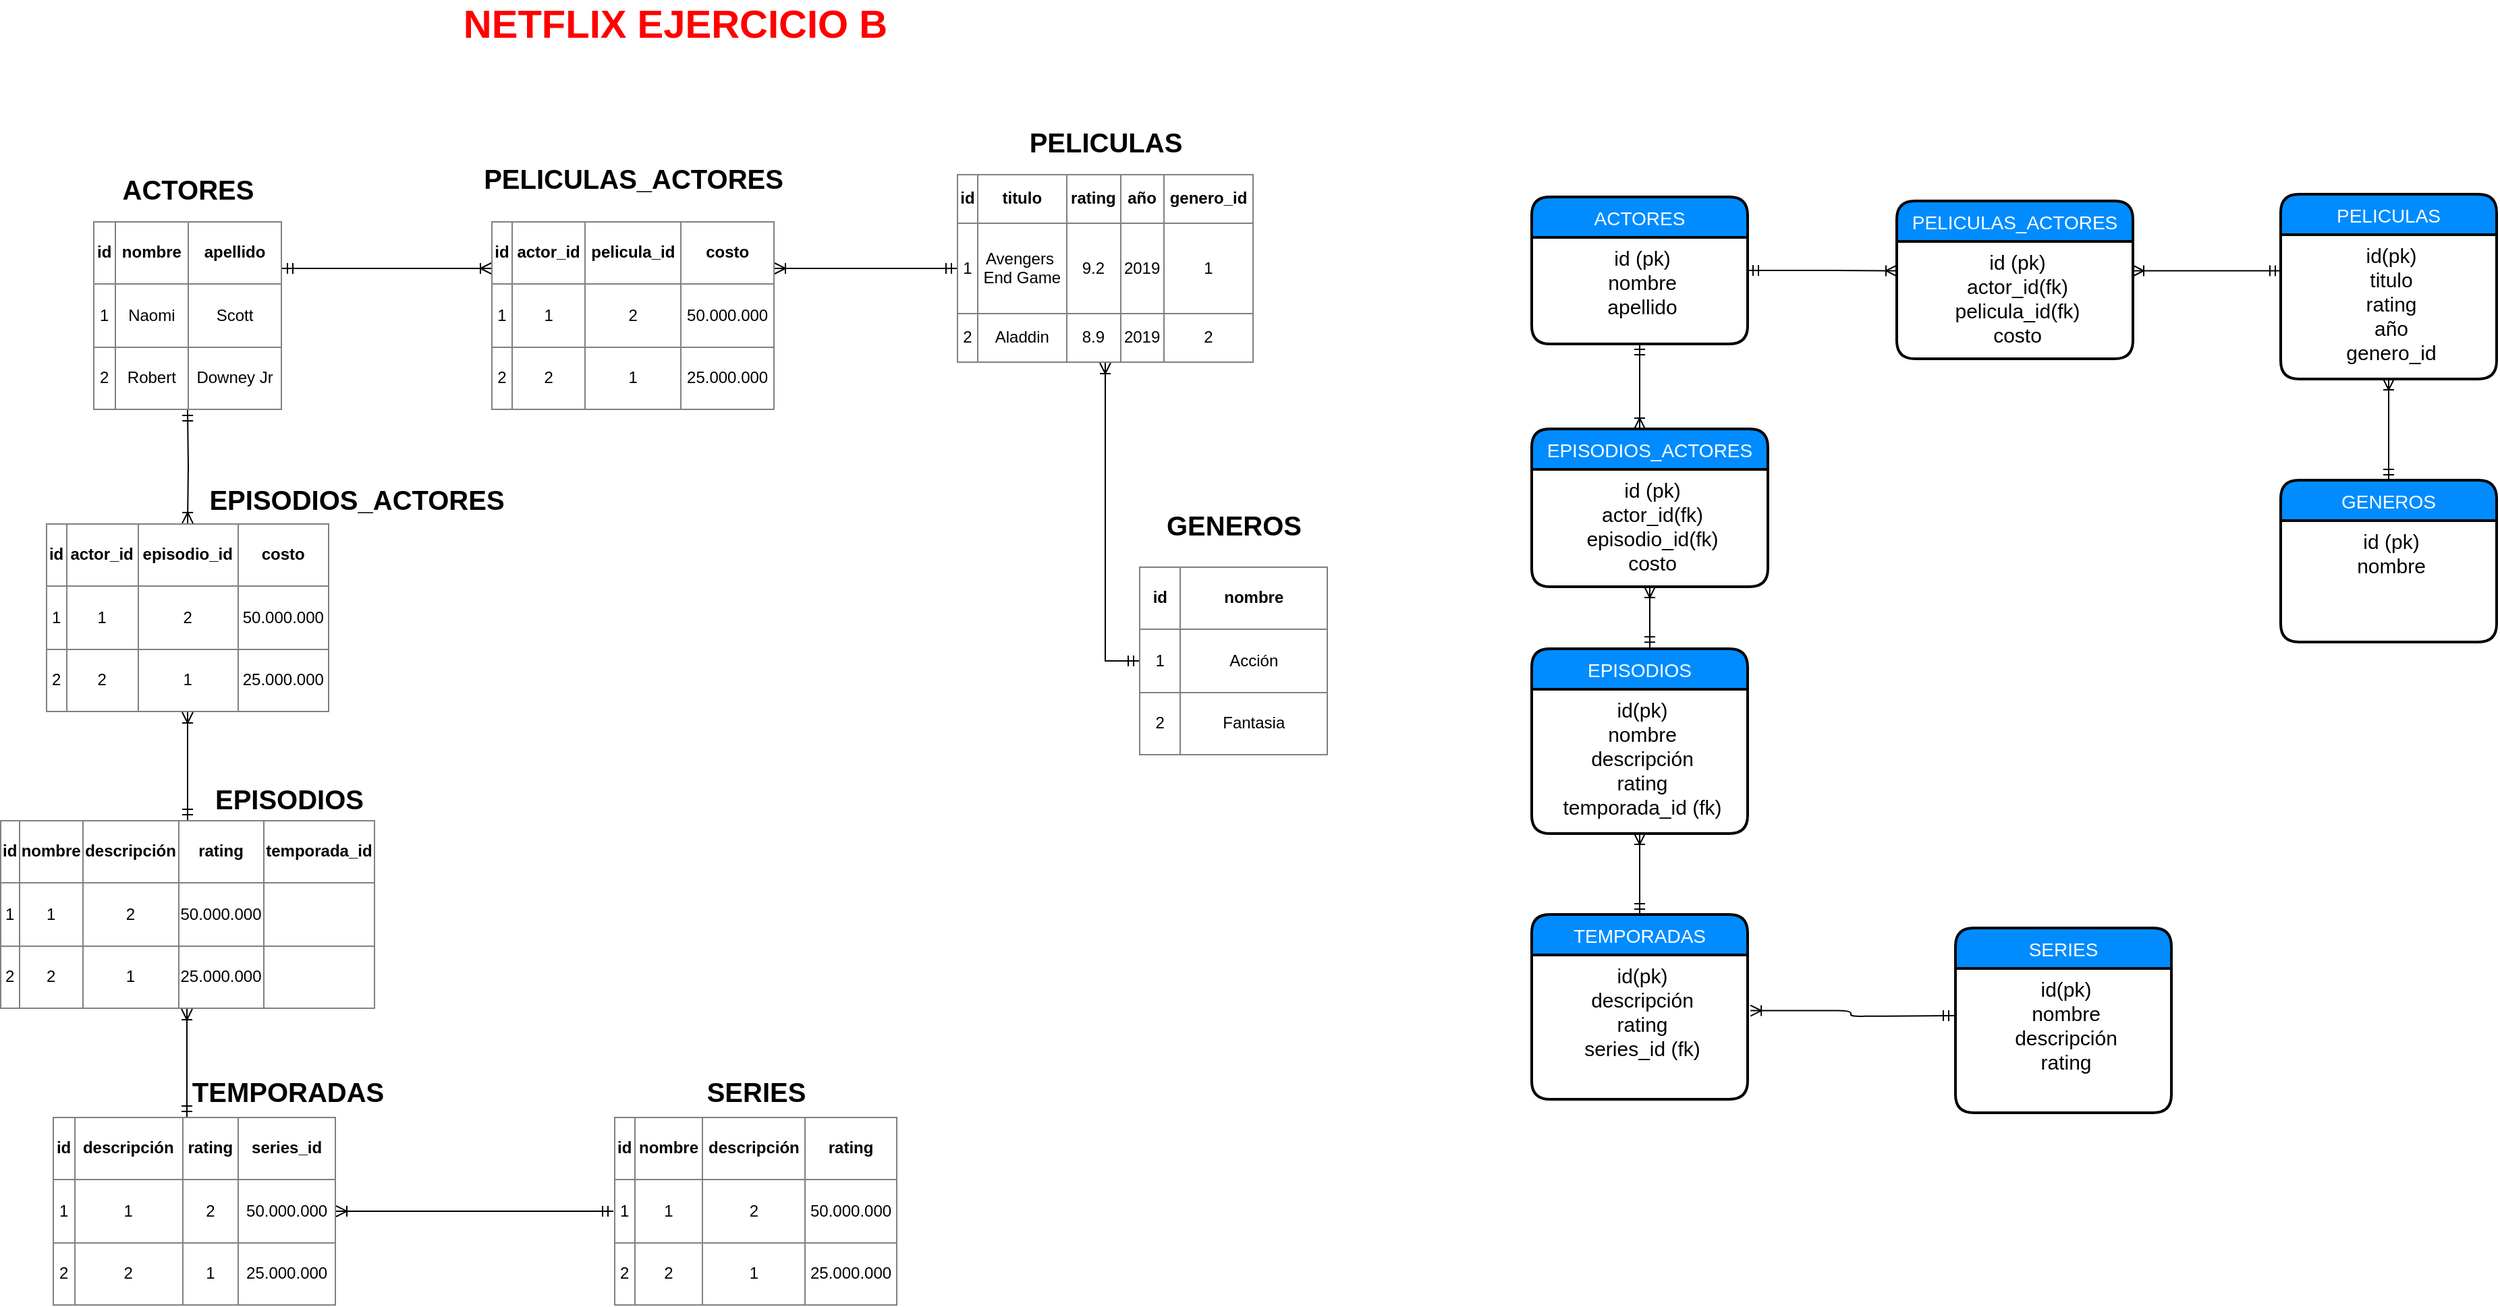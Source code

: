 <mxfile version="13.3.6" type="device"><diagram id="R5pfA701NaSD8N2ByGOf" name="Page-1"><mxGraphModel dx="2398" dy="393" grid="1" gridSize="10" guides="1" tooltips="1" connect="1" arrows="1" fold="1" page="1" pageScale="1" pageWidth="827" pageHeight="1169" math="0" shadow="0"><root><mxCell id="0"/><mxCell id="1" parent="0"/><mxCell id="119IcOjmTgw26iHcHYF6-125" style="edgeStyle=orthogonalEdgeStyle;rounded=0;orthogonalLoop=1;jettySize=auto;html=1;exitX=0;exitY=0.5;exitDx=0;exitDy=0;entryX=0.5;entryY=1;entryDx=0;entryDy=0;startArrow=ERmandOne;startFill=0;endArrow=ERoneToMany;endFill=0;fontColor=#FF0000;" parent="1" source="119IcOjmTgw26iHcHYF6-126" target="119IcOjmTgw26iHcHYF6-133" edge="1"><mxGeometry relative="1" as="geometry"/></mxCell><mxCell id="119IcOjmTgw26iHcHYF6-126" value="&lt;table border=&quot;1&quot; width=&quot;100%&quot; style=&quot;width: 100% ; height: 100% ; border-collapse: collapse&quot;&gt;&lt;tbody&gt;&lt;tr&gt;&lt;td align=&quot;center&quot;&gt;&lt;b&gt;id&lt;/b&gt;&lt;/td&gt;&lt;td align=&quot;center&quot;&gt;&lt;b&gt;nombre&lt;/b&gt;&lt;/td&gt;&lt;/tr&gt;&lt;tr&gt;&lt;td align=&quot;center&quot;&gt;1&lt;/td&gt;&lt;td align=&quot;center&quot;&gt;Acción&lt;/td&gt;&lt;/tr&gt;&lt;tr&gt;&lt;td align=&quot;center&quot;&gt;2&lt;/td&gt;&lt;td align=&quot;center&quot;&gt;Fantasia&lt;/td&gt;&lt;/tr&gt;&lt;/tbody&gt;&lt;/table&gt;" style="text;html=1;overflow=fill;rounded=0;glass=0;comic=0;shadow=0;" parent="1" vertex="1"><mxGeometry x="-515" y="1222" width="140" height="140" as="geometry"/></mxCell><mxCell id="119IcOjmTgw26iHcHYF6-127" value="GENEROS" style="text;html=1;resizable=0;points=[];autosize=1;align=center;verticalAlign=top;spacingTop=-4;fontStyle=1;fontSize=20;" parent="1" vertex="1"><mxGeometry x="-505" y="1177" width="120" height="30" as="geometry"/></mxCell><mxCell id="119IcOjmTgw26iHcHYF6-128" style="edgeStyle=orthogonalEdgeStyle;rounded=0;orthogonalLoop=1;jettySize=auto;html=1;exitX=1;exitY=0.25;exitDx=0;exitDy=0;entryX=0;entryY=0.25;entryDx=0;entryDy=0;startArrow=ERmandOne;startFill=0;endArrow=ERoneToMany;endFill=0;fontColor=#FF0000;" parent="1" source="119IcOjmTgw26iHcHYF6-130" target="119IcOjmTgw26iHcHYF6-135" edge="1"><mxGeometry relative="1" as="geometry"/></mxCell><mxCell id="119IcOjmTgw26iHcHYF6-130" value="&lt;table border=&quot;1&quot; width=&quot;100%&quot; style=&quot;width: 100% ; height: 100% ; border-collapse: collapse&quot;&gt;&lt;tbody&gt;&lt;tr&gt;&lt;td align=&quot;center&quot;&gt;&lt;b&gt;id&lt;/b&gt;&lt;/td&gt;&lt;td align=&quot;center&quot;&gt;&lt;b&gt;nombre&lt;/b&gt;&lt;/td&gt;&lt;td style=&quot;text-align: center&quot;&gt;&lt;b&gt;apellido&lt;/b&gt;&lt;/td&gt;&lt;/tr&gt;&lt;tr&gt;&lt;td align=&quot;center&quot;&gt;1&lt;/td&gt;&lt;td align=&quot;center&quot;&gt;Naomi&lt;/td&gt;&lt;td style=&quot;text-align: center&quot;&gt;Scott&lt;/td&gt;&lt;/tr&gt;&lt;tr&gt;&lt;td align=&quot;center&quot;&gt;2&lt;/td&gt;&lt;td align=&quot;center&quot;&gt;Robert&lt;/td&gt;&lt;td style=&quot;text-align: center&quot;&gt;Downey Jr&lt;/td&gt;&lt;/tr&gt;&lt;/tbody&gt;&lt;/table&gt;" style="text;html=1;overflow=fill;rounded=0;glass=0;comic=0;shadow=0;" parent="1" vertex="1"><mxGeometry x="-1290" y="966" width="140" height="140" as="geometry"/></mxCell><mxCell id="119IcOjmTgw26iHcHYF6-131" value="ACTORES" style="text;html=1;resizable=0;points=[];autosize=1;align=center;verticalAlign=top;spacingTop=-4;fontStyle=1;fontSize=20;" parent="1" vertex="1"><mxGeometry x="-1275" y="928" width="110" height="30" as="geometry"/></mxCell><mxCell id="119IcOjmTgw26iHcHYF6-132" style="edgeStyle=orthogonalEdgeStyle;rounded=0;orthogonalLoop=1;jettySize=auto;html=1;exitX=0;exitY=0.5;exitDx=0;exitDy=0;entryX=1;entryY=0.25;entryDx=0;entryDy=0;startArrow=ERmandOne;startFill=0;endArrow=ERoneToMany;endFill=0;fontColor=#FF0000;" parent="1" source="119IcOjmTgw26iHcHYF6-133" target="119IcOjmTgw26iHcHYF6-135" edge="1"><mxGeometry relative="1" as="geometry"/></mxCell><mxCell id="119IcOjmTgw26iHcHYF6-133" value="&lt;table border=&quot;1&quot; width=&quot;100%&quot; style=&quot;text-align: center ; width: 100% ; height: 100% ; border-collapse: collapse&quot;&gt;&lt;tbody&gt;&lt;tr&gt;&lt;td align=&quot;center&quot;&gt;&lt;b&gt;id&lt;/b&gt;&lt;/td&gt;&lt;td align=&quot;center&quot;&gt;&lt;b&gt;titulo&lt;/b&gt;&lt;/td&gt;&lt;td&gt;&lt;b&gt;rating&lt;/b&gt;&lt;/td&gt;&lt;td style=&quot;text-align: center&quot;&gt;&lt;b&gt;año&lt;/b&gt;&lt;/td&gt;&lt;td&gt;&lt;b&gt;genero_id&lt;/b&gt;&lt;/td&gt;&lt;/tr&gt;&lt;tr&gt;&lt;td align=&quot;center&quot;&gt;1&lt;/td&gt;&lt;td align=&quot;center&quot;&gt;Avengers&amp;nbsp;&lt;br&gt;End Game&lt;/td&gt;&lt;td&gt;9.2&lt;/td&gt;&lt;td style=&quot;text-align: center&quot;&gt;2019&lt;/td&gt;&lt;td&gt;1&lt;/td&gt;&lt;/tr&gt;&lt;tr&gt;&lt;td align=&quot;center&quot;&gt;2&lt;/td&gt;&lt;td align=&quot;center&quot;&gt;Aladdin&lt;/td&gt;&lt;td&gt;8.9&lt;/td&gt;&lt;td style=&quot;text-align: center&quot;&gt;2019&lt;/td&gt;&lt;td&gt;2&lt;/td&gt;&lt;/tr&gt;&lt;/tbody&gt;&lt;/table&gt;" style="text;html=1;overflow=fill;rounded=0;glass=0;comic=0;shadow=0;" parent="1" vertex="1"><mxGeometry x="-650" y="931" width="220" height="140" as="geometry"/></mxCell><mxCell id="119IcOjmTgw26iHcHYF6-134" value="PELICULAS" style="text;html=1;resizable=0;points=[];autosize=1;align=center;verticalAlign=top;spacingTop=-4;fontStyle=1;fontSize=20;" parent="1" vertex="1"><mxGeometry x="-605" y="893" width="130" height="30" as="geometry"/></mxCell><mxCell id="119IcOjmTgw26iHcHYF6-135" value="&lt;table border=&quot;1&quot; width=&quot;100%&quot; style=&quot;text-align: center ; width: 100% ; height: 100% ; border-collapse: collapse&quot;&gt;&lt;tbody&gt;&lt;tr&gt;&lt;td align=&quot;center&quot;&gt;&lt;b&gt;id&lt;/b&gt;&lt;/td&gt;&lt;td align=&quot;center&quot;&gt;&lt;b&gt;actor_id&lt;/b&gt;&lt;/td&gt;&lt;td&gt;&lt;b&gt;pelicula_id&lt;/b&gt;&lt;/td&gt;&lt;td style=&quot;text-align: center&quot;&gt;&lt;b&gt;costo&lt;/b&gt;&lt;/td&gt;&lt;/tr&gt;&lt;tr&gt;&lt;td align=&quot;center&quot;&gt;1&lt;/td&gt;&lt;td align=&quot;center&quot;&gt;1&lt;/td&gt;&lt;td&gt;2&lt;/td&gt;&lt;td style=&quot;text-align: center&quot;&gt;50.000.000&lt;/td&gt;&lt;/tr&gt;&lt;tr&gt;&lt;td align=&quot;center&quot;&gt;2&lt;/td&gt;&lt;td align=&quot;center&quot;&gt;2&lt;/td&gt;&lt;td&gt;1&lt;/td&gt;&lt;td style=&quot;text-align: center&quot;&gt;25.000.000&lt;/td&gt;&lt;/tr&gt;&lt;/tbody&gt;&lt;/table&gt;" style="text;html=1;overflow=fill;rounded=0;glass=0;comic=0;shadow=0;" parent="1" vertex="1"><mxGeometry x="-995" y="966" width="210" height="140" as="geometry"/></mxCell><mxCell id="119IcOjmTgw26iHcHYF6-136" value="PELICULAS_ACTORES" style="text;html=1;resizable=0;points=[];autosize=1;align=center;verticalAlign=top;spacingTop=-4;fontStyle=1;fontSize=20;" parent="1" vertex="1"><mxGeometry x="-1005" y="920" width="230" height="30" as="geometry"/></mxCell><mxCell id="119IcOjmTgw26iHcHYF6-148" value="&lt;font style=&quot;font-size: 29px&quot;&gt;&lt;b&gt;NETFLIX EJERCICIO B&lt;br&gt;&lt;/b&gt;&lt;/font&gt;" style="text;html=1;align=center;verticalAlign=middle;resizable=0;points=[];;autosize=1;fontColor=#FF0000;" parent="1" vertex="1"><mxGeometry x="-1024.5" y="810" width="330" height="20" as="geometry"/></mxCell><mxCell id="119IcOjmTgw26iHcHYF6-153" value="" style="edgeStyle=orthogonalEdgeStyle;fontSize=12;html=1;endArrow=ERoneToMany;startArrow=ERmandOne;entryX=0;entryY=0.25;entryDx=0;entryDy=0;exitX=1;exitY=0.5;exitDx=0;exitDy=0;" parent="1" source="119IcOjmTgw26iHcHYF6-155" target="119IcOjmTgw26iHcHYF6-150" edge="1"><mxGeometry width="100" height="100" relative="1" as="geometry"><mxPoint x="-94" y="1077" as="sourcePoint"/><mxPoint x="6" y="977" as="targetPoint"/></mxGeometry></mxCell><mxCell id="119IcOjmTgw26iHcHYF6-154" value="" style="edgeStyle=orthogonalEdgeStyle;fontSize=12;html=1;endArrow=ERmandOne;startArrow=ERoneToMany;entryX=0;entryY=0.25;entryDx=0;entryDy=0;exitX=1;exitY=0.25;exitDx=0;exitDy=0;startFill=0;endFill=0;" parent="1" source="119IcOjmTgw26iHcHYF6-150" target="119IcOjmTgw26iHcHYF6-152" edge="1"><mxGeometry width="100" height="100" relative="1" as="geometry"><mxPoint x="256" y="1031.071" as="sourcePoint"/><mxPoint x="356" y="931.071" as="targetPoint"/></mxGeometry></mxCell><mxCell id="119IcOjmTgw26iHcHYF6-157" style="edgeStyle=orthogonalEdgeStyle;rounded=0;orthogonalLoop=1;jettySize=auto;html=1;exitX=0.5;exitY=0;exitDx=0;exitDy=0;entryX=0.5;entryY=1;entryDx=0;entryDy=0;startArrow=ERmandOne;startFill=0;endArrow=ERoneToMany;endFill=0;" parent="1" source="119IcOjmTgw26iHcHYF6-158" target="119IcOjmTgw26iHcHYF6-152" edge="1"><mxGeometry relative="1" as="geometry"/></mxCell><mxCell id="119IcOjmTgw26iHcHYF6-149" value="PELICULAS_ACTORES" style="swimlane;childLayout=stackLayout;horizontal=1;startSize=30;horizontalStack=0;fillColor=#008cff;fontColor=#FFFFFF;rounded=1;fontSize=14;fontStyle=0;strokeWidth=2;resizeParent=0;resizeLast=1;shadow=0;dashed=0;align=center;glass=0;comic=0;" parent="1" vertex="1"><mxGeometry x="46.5" y="951" width="175" height="117" as="geometry"/></mxCell><mxCell id="119IcOjmTgw26iHcHYF6-150" value="id (pk)&#10;actor_id(fk)&#10;pelicula_id(fk)&#10;costo&#10;" style="align=center;strokeColor=none;fillColor=none;spacingLeft=4;fontSize=15;verticalAlign=top;resizable=0;rotatable=0;part=1;" parent="119IcOjmTgw26iHcHYF6-149" vertex="1"><mxGeometry y="30" width="175" height="87" as="geometry"/></mxCell><mxCell id="119IcOjmTgw26iHcHYF6-151" value="PELICULAS" style="swimlane;childLayout=stackLayout;horizontal=1;startSize=30;horizontalStack=0;fillColor=#008cff;fontColor=#FFFFFF;rounded=1;fontSize=14;fontStyle=0;strokeWidth=2;resizeParent=0;resizeLast=1;shadow=0;dashed=0;align=center;glass=0;comic=0;" parent="1" vertex="1"><mxGeometry x="331" y="946" width="160" height="137" as="geometry"/></mxCell><mxCell id="119IcOjmTgw26iHcHYF6-152" value="id(pk)&#10;titulo&#10;rating&#10;año&#10;genero_id&#10;" style="align=center;strokeColor=none;fillColor=none;spacingLeft=4;fontSize=15;verticalAlign=top;resizable=0;rotatable=0;part=1;" parent="119IcOjmTgw26iHcHYF6-151" vertex="1"><mxGeometry y="30" width="160" height="107" as="geometry"/></mxCell><mxCell id="119IcOjmTgw26iHcHYF6-155" value="ACTORES" style="swimlane;childLayout=stackLayout;horizontal=1;startSize=30;horizontalStack=0;fillColor=#008cff;fontColor=#FFFFFF;rounded=1;fontSize=14;fontStyle=0;strokeWidth=2;resizeParent=0;resizeLast=1;shadow=0;dashed=0;align=center;glass=0;comic=0;" parent="1" vertex="1"><mxGeometry x="-224" y="948" width="160" height="109" as="geometry"/></mxCell><mxCell id="119IcOjmTgw26iHcHYF6-156" value="id (pk)&#10;nombre&#10;apellido&#10;" style="align=center;strokeColor=none;fillColor=none;spacingLeft=4;fontSize=15;verticalAlign=top;resizable=0;rotatable=0;part=1;" parent="119IcOjmTgw26iHcHYF6-155" vertex="1"><mxGeometry y="30" width="160" height="79" as="geometry"/></mxCell><mxCell id="119IcOjmTgw26iHcHYF6-158" value="GENEROS" style="swimlane;childLayout=stackLayout;horizontal=1;startSize=30;horizontalStack=0;fillColor=#008cff;fontColor=#FFFFFF;rounded=1;fontSize=14;fontStyle=0;strokeWidth=2;resizeParent=0;resizeLast=1;shadow=0;dashed=0;align=center;glass=0;comic=0;" parent="1" vertex="1"><mxGeometry x="331" y="1158" width="160" height="120" as="geometry"/></mxCell><mxCell id="119IcOjmTgw26iHcHYF6-159" value="id (pk)&#10;nombre&#10;" style="align=center;strokeColor=none;fillColor=none;spacingLeft=4;fontSize=15;verticalAlign=top;resizable=0;rotatable=0;part=1;" parent="119IcOjmTgw26iHcHYF6-158" vertex="1"><mxGeometry y="30" width="160" height="90" as="geometry"/></mxCell><mxCell id="jUtW24T7DEQ2RQQe7KjE-7" value="" style="edgeStyle=orthogonalEdgeStyle;fontSize=12;html=1;endArrow=ERoneToMany;startArrow=ERmandOne;exitX=0.5;exitY=1;exitDx=0;exitDy=0;" edge="1" parent="1" source="119IcOjmTgw26iHcHYF6-156"><mxGeometry width="100" height="100" relative="1" as="geometry"><mxPoint x="-160" y="1082.75" as="sourcePoint"/><mxPoint x="-144" y="1120" as="targetPoint"/></mxGeometry></mxCell><mxCell id="jUtW24T7DEQ2RQQe7KjE-8" value="EPISODIOS_ACTORES" style="swimlane;childLayout=stackLayout;horizontal=1;startSize=30;horizontalStack=0;fillColor=#008cff;fontColor=#FFFFFF;rounded=1;fontSize=14;fontStyle=0;strokeWidth=2;resizeParent=0;resizeLast=1;shadow=0;dashed=0;align=center;glass=0;comic=0;" vertex="1" parent="1"><mxGeometry x="-224" y="1120" width="175" height="117" as="geometry"/></mxCell><mxCell id="jUtW24T7DEQ2RQQe7KjE-9" value="id (pk)&#10;actor_id(fk)&#10;episodio_id(fk)&#10;costo&#10;" style="align=center;strokeColor=none;fillColor=none;spacingLeft=4;fontSize=15;verticalAlign=top;resizable=0;rotatable=0;part=1;" vertex="1" parent="jUtW24T7DEQ2RQQe7KjE-8"><mxGeometry y="30" width="175" height="87" as="geometry"/></mxCell><mxCell id="jUtW24T7DEQ2RQQe7KjE-5" value="EPISODIOS" style="swimlane;childLayout=stackLayout;horizontal=1;startSize=30;horizontalStack=0;fillColor=#008cff;fontColor=#FFFFFF;rounded=1;fontSize=14;fontStyle=0;strokeWidth=2;resizeParent=0;resizeLast=1;shadow=0;dashed=0;align=center;glass=0;comic=0;" vertex="1" parent="1"><mxGeometry x="-224" y="1283" width="160" height="137" as="geometry"/></mxCell><mxCell id="jUtW24T7DEQ2RQQe7KjE-6" value="id(pk)&#10;nombre&#10;descripción&#10;rating&#10;temporada_id (fk)&#10;" style="align=center;strokeColor=none;fillColor=none;spacingLeft=4;fontSize=15;verticalAlign=top;resizable=0;rotatable=0;part=1;" vertex="1" parent="jUtW24T7DEQ2RQQe7KjE-5"><mxGeometry y="30" width="160" height="107" as="geometry"/></mxCell><mxCell id="jUtW24T7DEQ2RQQe7KjE-10" value="" style="edgeStyle=orthogonalEdgeStyle;fontSize=12;html=1;endArrow=ERoneToMany;startArrow=ERmandOne;exitX=0.547;exitY=-0.006;exitDx=0;exitDy=0;entryX=0.5;entryY=1;entryDx=0;entryDy=0;exitPerimeter=0;" edge="1" parent="1" source="jUtW24T7DEQ2RQQe7KjE-5" target="jUtW24T7DEQ2RQQe7KjE-9"><mxGeometry width="100" height="100" relative="1" as="geometry"><mxPoint x="-10" y="1215" as="sourcePoint"/><mxPoint x="-10" y="1278" as="targetPoint"/></mxGeometry></mxCell><mxCell id="jUtW24T7DEQ2RQQe7KjE-3" value="TEMPORADAS" style="swimlane;childLayout=stackLayout;horizontal=1;startSize=30;horizontalStack=0;fillColor=#008cff;fontColor=#FFFFFF;rounded=1;fontSize=14;fontStyle=0;strokeWidth=2;resizeParent=0;resizeLast=1;shadow=0;dashed=0;align=center;glass=0;comic=0;" vertex="1" parent="1"><mxGeometry x="-224" y="1480" width="160" height="137" as="geometry"/></mxCell><mxCell id="jUtW24T7DEQ2RQQe7KjE-4" value="id(pk)&#10;descripción&#10;rating&#10;series_id (fk)&#10;" style="align=center;strokeColor=none;fillColor=none;spacingLeft=4;fontSize=15;verticalAlign=top;resizable=0;rotatable=0;part=1;" vertex="1" parent="jUtW24T7DEQ2RQQe7KjE-3"><mxGeometry y="30" width="160" height="107" as="geometry"/></mxCell><mxCell id="jUtW24T7DEQ2RQQe7KjE-11" value="" style="edgeStyle=orthogonalEdgeStyle;fontSize=12;html=1;endArrow=ERmandOne;startArrow=ERoneToMany;entryX=0.5;entryY=0;entryDx=0;entryDy=0;exitX=0.5;exitY=1;exitDx=0;exitDy=0;startFill=0;endFill=0;" edge="1" parent="1" source="jUtW24T7DEQ2RQQe7KjE-6" target="jUtW24T7DEQ2RQQe7KjE-3"><mxGeometry width="100" height="100" relative="1" as="geometry"><mxPoint x="-30" y="1390" as="sourcePoint"/><mxPoint x="79.5" y="1390" as="targetPoint"/></mxGeometry></mxCell><mxCell id="jUtW24T7DEQ2RQQe7KjE-12" value="" style="edgeStyle=orthogonalEdgeStyle;fontSize=12;html=1;endArrow=ERmandOne;startArrow=ERoneToMany;exitX=1.013;exitY=0.386;exitDx=0;exitDy=0;startFill=0;endFill=0;exitPerimeter=0;" edge="1" parent="1" source="jUtW24T7DEQ2RQQe7KjE-4"><mxGeometry width="100" height="100" relative="1" as="geometry"><mxPoint y="1528.5" as="sourcePoint"/><mxPoint x="89" y="1555" as="targetPoint"/></mxGeometry></mxCell><mxCell id="jUtW24T7DEQ2RQQe7KjE-1" value="SERIES" style="swimlane;childLayout=stackLayout;horizontal=1;startSize=30;horizontalStack=0;fillColor=#008cff;fontColor=#FFFFFF;rounded=1;fontSize=14;fontStyle=0;strokeWidth=2;resizeParent=0;resizeLast=1;shadow=0;dashed=0;align=center;glass=0;comic=0;" vertex="1" parent="1"><mxGeometry x="90" y="1490" width="160" height="137" as="geometry"/></mxCell><mxCell id="jUtW24T7DEQ2RQQe7KjE-2" value="id(pk)&#10;nombre&#10;descripción&#10;rating&#10;" style="align=center;strokeColor=none;fillColor=none;spacingLeft=4;fontSize=15;verticalAlign=top;resizable=0;rotatable=0;part=1;" vertex="1" parent="jUtW24T7DEQ2RQQe7KjE-1"><mxGeometry y="30" width="160" height="107" as="geometry"/></mxCell><mxCell id="jUtW24T7DEQ2RQQe7KjE-16" value="&lt;table border=&quot;1&quot; width=&quot;100%&quot; style=&quot;text-align: center ; width: 100% ; height: 100% ; border-collapse: collapse&quot;&gt;&lt;tbody&gt;&lt;tr&gt;&lt;td align=&quot;center&quot;&gt;&lt;b&gt;id&lt;/b&gt;&lt;/td&gt;&lt;td align=&quot;center&quot;&gt;&lt;b&gt;actor_id&lt;/b&gt;&lt;/td&gt;&lt;td&gt;&lt;b&gt;episodio_id&lt;/b&gt;&lt;/td&gt;&lt;td style=&quot;text-align: center&quot;&gt;&lt;b&gt;costo&lt;/b&gt;&lt;/td&gt;&lt;/tr&gt;&lt;tr&gt;&lt;td align=&quot;center&quot;&gt;1&lt;/td&gt;&lt;td align=&quot;center&quot;&gt;1&lt;/td&gt;&lt;td&gt;2&lt;/td&gt;&lt;td style=&quot;text-align: center&quot;&gt;50.000.000&lt;/td&gt;&lt;/tr&gt;&lt;tr&gt;&lt;td align=&quot;center&quot;&gt;2&lt;/td&gt;&lt;td align=&quot;center&quot;&gt;2&lt;/td&gt;&lt;td&gt;1&lt;/td&gt;&lt;td style=&quot;text-align: center&quot;&gt;25.000.000&lt;/td&gt;&lt;/tr&gt;&lt;/tbody&gt;&lt;/table&gt;" style="text;html=1;overflow=fill;rounded=0;glass=0;comic=0;shadow=0;" vertex="1" parent="1"><mxGeometry x="-1325" y="1190" width="210" height="140" as="geometry"/></mxCell><mxCell id="jUtW24T7DEQ2RQQe7KjE-17" style="edgeStyle=orthogonalEdgeStyle;rounded=0;orthogonalLoop=1;jettySize=auto;html=1;exitX=1;exitY=0.25;exitDx=0;exitDy=0;startArrow=ERmandOne;startFill=0;endArrow=ERoneToMany;endFill=0;fontColor=#FF0000;" edge="1" parent="1" target="jUtW24T7DEQ2RQQe7KjE-16"><mxGeometry relative="1" as="geometry"><mxPoint x="-1220" y="1106" as="sourcePoint"/><mxPoint x="-1065" y="1106" as="targetPoint"/></mxGeometry></mxCell><mxCell id="jUtW24T7DEQ2RQQe7KjE-18" value="EPISODIOS_ACTORES" style="text;html=1;resizable=0;points=[];autosize=1;align=center;verticalAlign=top;spacingTop=-4;fontStyle=1;fontSize=20;" vertex="1" parent="1"><mxGeometry x="-1210" y="1158" width="230" height="30" as="geometry"/></mxCell><mxCell id="jUtW24T7DEQ2RQQe7KjE-19" value="&lt;table border=&quot;1&quot; width=&quot;100%&quot; style=&quot;text-align: center ; width: 100% ; height: 100% ; border-collapse: collapse&quot;&gt;&lt;tbody&gt;&lt;tr&gt;&lt;td align=&quot;center&quot;&gt;&lt;b&gt;id&lt;/b&gt;&lt;/td&gt;&lt;td align=&quot;center&quot;&gt;&lt;b&gt;nombre&lt;/b&gt;&lt;/td&gt;&lt;td&gt;&lt;b&gt;descripción&lt;/b&gt;&lt;/td&gt;&lt;td style=&quot;text-align: center&quot;&gt;&lt;b&gt;rating&lt;/b&gt;&lt;/td&gt;&lt;td&gt;&lt;b&gt;temporada_id&lt;/b&gt;&lt;/td&gt;&lt;/tr&gt;&lt;tr&gt;&lt;td align=&quot;center&quot;&gt;1&lt;/td&gt;&lt;td align=&quot;center&quot;&gt;1&lt;/td&gt;&lt;td&gt;2&lt;/td&gt;&lt;td style=&quot;text-align: center&quot;&gt;50.000.000&lt;/td&gt;&lt;td&gt;&lt;br&gt;&lt;/td&gt;&lt;/tr&gt;&lt;tr&gt;&lt;td align=&quot;center&quot;&gt;2&lt;/td&gt;&lt;td align=&quot;center&quot;&gt;2&lt;/td&gt;&lt;td&gt;1&lt;/td&gt;&lt;td style=&quot;text-align: center&quot;&gt;25.000.000&lt;/td&gt;&lt;td&gt;&lt;br&gt;&lt;/td&gt;&lt;/tr&gt;&lt;/tbody&gt;&lt;/table&gt;" style="text;html=1;overflow=fill;rounded=0;glass=0;comic=0;shadow=0;" vertex="1" parent="1"><mxGeometry x="-1358.75" y="1410" width="277.5" height="140" as="geometry"/></mxCell><mxCell id="jUtW24T7DEQ2RQQe7KjE-20" value="EPISODIOS" style="text;html=1;resizable=0;points=[];autosize=1;align=center;verticalAlign=top;spacingTop=-4;fontStyle=1;fontSize=20;" vertex="1" parent="1"><mxGeometry x="-1210" y="1380" width="130" height="30" as="geometry"/></mxCell><mxCell id="jUtW24T7DEQ2RQQe7KjE-23" style="edgeStyle=orthogonalEdgeStyle;rounded=0;orthogonalLoop=1;jettySize=auto;html=1;exitX=0.5;exitY=0;exitDx=0;exitDy=0;startArrow=ERmandOne;startFill=0;endArrow=ERoneToMany;endFill=0;fontColor=#FF0000;entryX=0.5;entryY=1;entryDx=0;entryDy=0;" edge="1" parent="1" source="jUtW24T7DEQ2RQQe7KjE-19" target="jUtW24T7DEQ2RQQe7KjE-16"><mxGeometry relative="1" as="geometry"><mxPoint x="-1180" y="1350" as="sourcePoint"/><mxPoint x="-1180" y="1434" as="targetPoint"/></mxGeometry></mxCell><mxCell id="jUtW24T7DEQ2RQQe7KjE-24" value="&lt;table border=&quot;1&quot; width=&quot;100%&quot; style=&quot;text-align: center ; width: 100% ; height: 100% ; border-collapse: collapse&quot;&gt;&lt;tbody&gt;&lt;tr&gt;&lt;td align=&quot;center&quot;&gt;&lt;b&gt;id&lt;/b&gt;&lt;/td&gt;&lt;td align=&quot;center&quot;&gt;&lt;b&gt;descripción&lt;/b&gt;&lt;/td&gt;&lt;td&gt;&lt;b&gt;rating&lt;/b&gt;&lt;/td&gt;&lt;td style=&quot;text-align: center&quot;&gt;&lt;b&gt;series_id&lt;/b&gt;&lt;/td&gt;&lt;/tr&gt;&lt;tr&gt;&lt;td align=&quot;center&quot;&gt;1&lt;/td&gt;&lt;td align=&quot;center&quot;&gt;1&lt;/td&gt;&lt;td&gt;2&lt;/td&gt;&lt;td style=&quot;text-align: center&quot;&gt;50.000.000&lt;/td&gt;&lt;/tr&gt;&lt;tr&gt;&lt;td align=&quot;center&quot;&gt;2&lt;/td&gt;&lt;td align=&quot;center&quot;&gt;2&lt;/td&gt;&lt;td&gt;1&lt;/td&gt;&lt;td style=&quot;text-align: center&quot;&gt;25.000.000&lt;/td&gt;&lt;/tr&gt;&lt;/tbody&gt;&lt;/table&gt;" style="text;html=1;overflow=fill;rounded=0;glass=0;comic=0;shadow=0;" vertex="1" parent="1"><mxGeometry x="-1320" y="1630" width="210" height="140" as="geometry"/></mxCell><mxCell id="jUtW24T7DEQ2RQQe7KjE-25" style="edgeStyle=orthogonalEdgeStyle;rounded=0;orthogonalLoop=1;jettySize=auto;html=1;exitX=0.5;exitY=0;exitDx=0;exitDy=0;startArrow=ERmandOne;startFill=0;endArrow=ERoneToMany;endFill=0;fontColor=#FF0000;entryX=0.5;entryY=1;entryDx=0;entryDy=0;" edge="1" parent="1"><mxGeometry relative="1" as="geometry"><mxPoint x="-1220.5" y="1630" as="sourcePoint"/><mxPoint x="-1220.5" y="1550" as="targetPoint"/></mxGeometry></mxCell><mxCell id="jUtW24T7DEQ2RQQe7KjE-26" value="TEMPORADAS" style="text;html=1;resizable=0;points=[];autosize=1;align=center;verticalAlign=top;spacingTop=-4;fontStyle=1;fontSize=20;" vertex="1" parent="1"><mxGeometry x="-1226.25" y="1597" width="160" height="30" as="geometry"/></mxCell><mxCell id="jUtW24T7DEQ2RQQe7KjE-27" value="&lt;table border=&quot;1&quot; width=&quot;100%&quot; style=&quot;text-align: center ; width: 100% ; height: 100% ; border-collapse: collapse&quot;&gt;&lt;tbody&gt;&lt;tr&gt;&lt;td align=&quot;center&quot;&gt;&lt;b&gt;id&lt;/b&gt;&lt;/td&gt;&lt;td align=&quot;center&quot;&gt;&lt;b&gt;nombre&lt;/b&gt;&lt;/td&gt;&lt;td&gt;&lt;b&gt;descripción&lt;/b&gt;&lt;/td&gt;&lt;td style=&quot;text-align: center&quot;&gt;&lt;b&gt;rating&lt;/b&gt;&lt;/td&gt;&lt;/tr&gt;&lt;tr&gt;&lt;td align=&quot;center&quot;&gt;1&lt;/td&gt;&lt;td align=&quot;center&quot;&gt;1&lt;/td&gt;&lt;td&gt;2&lt;/td&gt;&lt;td style=&quot;text-align: center&quot;&gt;50.000.000&lt;/td&gt;&lt;/tr&gt;&lt;tr&gt;&lt;td align=&quot;center&quot;&gt;2&lt;/td&gt;&lt;td align=&quot;center&quot;&gt;2&lt;/td&gt;&lt;td&gt;1&lt;/td&gt;&lt;td style=&quot;text-align: center&quot;&gt;25.000.000&lt;/td&gt;&lt;/tr&gt;&lt;/tbody&gt;&lt;/table&gt;" style="text;html=1;overflow=fill;rounded=0;glass=0;comic=0;shadow=0;" vertex="1" parent="1"><mxGeometry x="-904.5" y="1630" width="210" height="140" as="geometry"/></mxCell><mxCell id="jUtW24T7DEQ2RQQe7KjE-28" style="edgeStyle=orthogonalEdgeStyle;rounded=0;orthogonalLoop=1;jettySize=auto;html=1;exitX=0;exitY=0.5;exitDx=0;exitDy=0;startArrow=ERmandOne;startFill=0;endArrow=ERoneToMany;endFill=0;fontColor=#FF0000;entryX=1;entryY=0.5;entryDx=0;entryDy=0;" edge="1" parent="1" source="jUtW24T7DEQ2RQQe7KjE-27" target="jUtW24T7DEQ2RQQe7KjE-24"><mxGeometry relative="1" as="geometry"><mxPoint x="-970" y="1754" as="sourcePoint"/><mxPoint x="-970" y="1674" as="targetPoint"/></mxGeometry></mxCell><mxCell id="jUtW24T7DEQ2RQQe7KjE-29" value="SERIES" style="text;html=1;resizable=0;points=[];autosize=1;align=center;verticalAlign=top;spacingTop=-4;fontStyle=1;fontSize=20;" vertex="1" parent="1"><mxGeometry x="-844.5" y="1597" width="90" height="30" as="geometry"/></mxCell></root></mxGraphModel></diagram></mxfile>